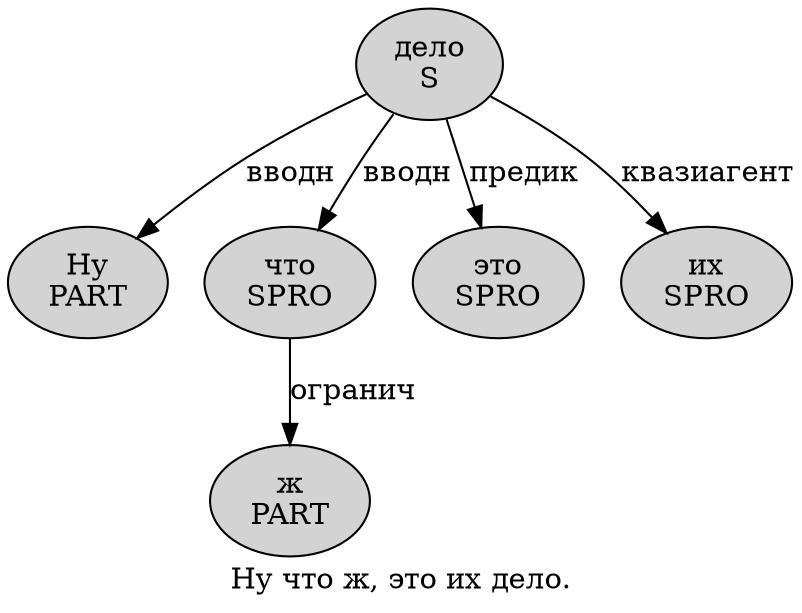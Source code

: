 digraph SENTENCE_3209 {
	graph [label="Ну что ж, это их дело."]
	node [style=filled]
		0 [label="Ну
PART" color="" fillcolor=lightgray penwidth=1 shape=ellipse]
		1 [label="что
SPRO" color="" fillcolor=lightgray penwidth=1 shape=ellipse]
		2 [label="ж
PART" color="" fillcolor=lightgray penwidth=1 shape=ellipse]
		4 [label="это
SPRO" color="" fillcolor=lightgray penwidth=1 shape=ellipse]
		5 [label="их
SPRO" color="" fillcolor=lightgray penwidth=1 shape=ellipse]
		6 [label="дело
S" color="" fillcolor=lightgray penwidth=1 shape=ellipse]
			1 -> 2 [label="огранич"]
			6 -> 0 [label="вводн"]
			6 -> 1 [label="вводн"]
			6 -> 4 [label="предик"]
			6 -> 5 [label="квазиагент"]
}
